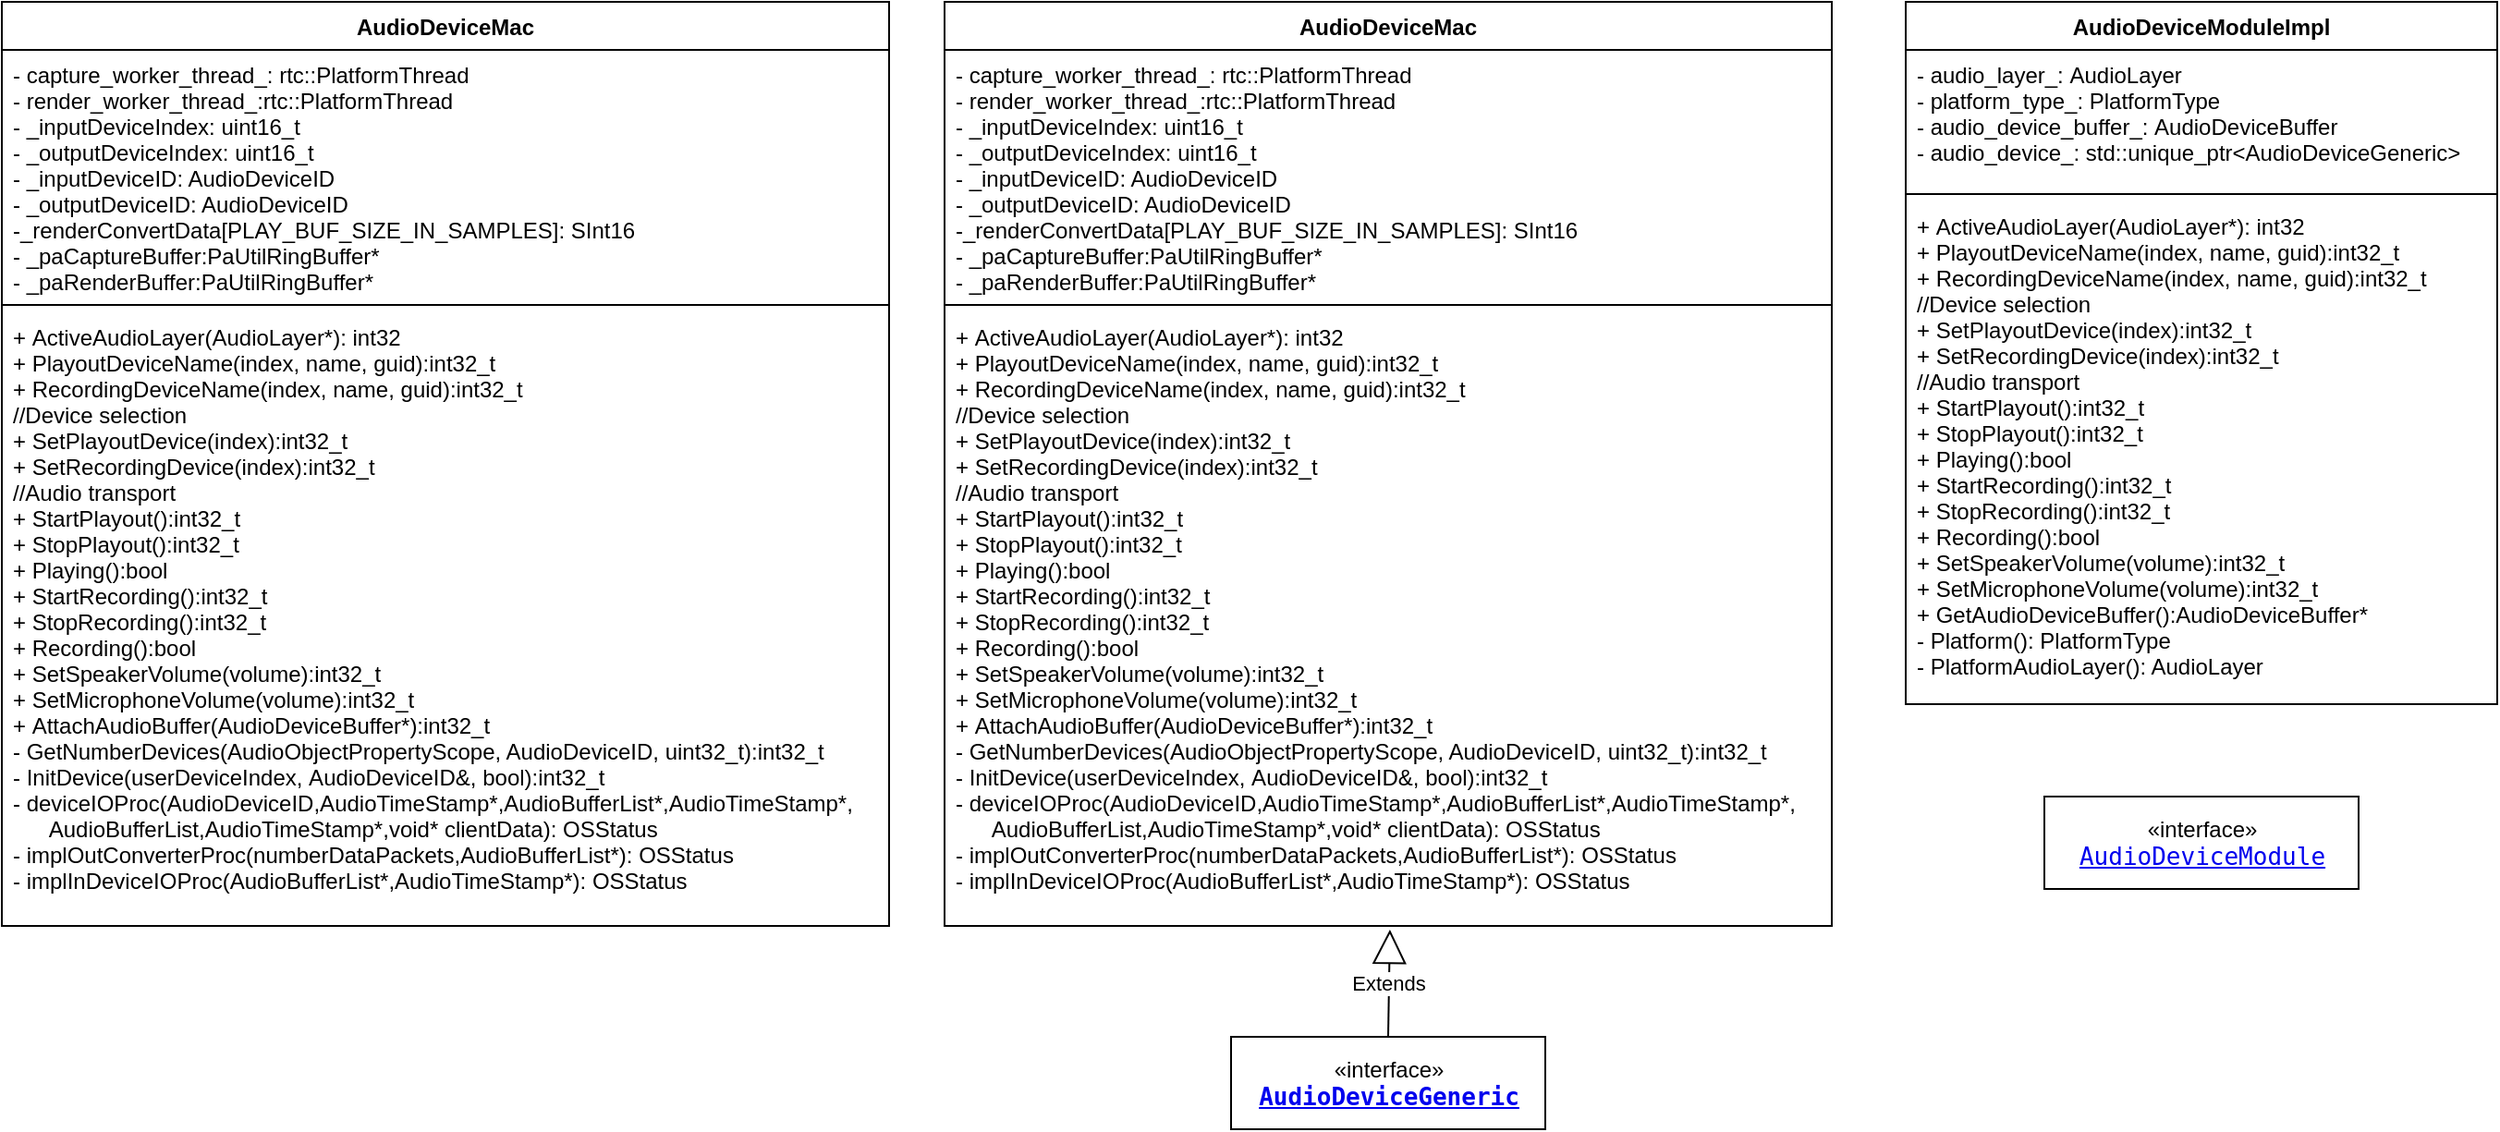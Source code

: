 <mxfile version="20.2.3" type="device"><diagram id="gL3dMlr4ZSZZ-PqIdcgo" name="Page-1"><mxGraphModel dx="2148" dy="807" grid="1" gridSize="10" guides="1" tooltips="1" connect="1" arrows="1" fold="1" page="1" pageScale="1" pageWidth="850" pageHeight="1100" math="0" shadow="0"><root><mxCell id="0"/><mxCell id="1" parent="0"/><mxCell id="tSdZ1zA5nIeRqifNY5Cp-5" value="«interface»&lt;br&gt;&lt;a style=&quot;margin: -2px; padding: 0px 1px; box-sizing: border-box; border: 1px solid var(--xref-highlight); background-color: var(--xref-highlight-bg); border-radius: 4px; font-weight: 700; line-height: 0; overflow: visible; font-family: monospace; font-size: medium; text-align: start;&quot; data-key=&quot;6&quot; href=&quot;https://source.chromium.org/chromium/chromium/src/+/main:third_party/webrtc/modules/audio_device/audio_device_generic.h;bpv=1;bpt=1;l=22?q=AudioDeviceGeneric&amp;amp;ss=chromium%2Fchromium%2Fsrc&amp;amp;gsn=AudioDeviceGeneric&amp;amp;gs=kythe%3A%2F%2Fchromium.googlesource.com%2Fchromium%2Fsrc%3Flang%3Dc%252B%252B%3Fpath%3Dthird_party%2Fwebrtc%2Fmodules%2Faudio_device%2Faudio_device_generic.h%23AudioDeviceGeneric%253Awebrtc%2523c%2523cLeHEBrK5U%2524&amp;amp;gs=kythe%3A%2F%2Fchromium.googlesource.com%2Fchromium%2Fsrc%3Flang%3Dc%252B%252B%3Fpath%3Dthird_party%2Fwebrtc%2Fmodules%2Faudio_device%2Faudio_device_generic.h%23Bg5LWwzLUpQQAksGptzv9gDgWvMpA4XOeLTCYvHdZNY&amp;amp;gs=kythe%3A%2F%2Fchromium.googlesource.com%2Fchromium%2Fsrc%3Flang%3Dc%252B%252B%3Fpath%3Dthird_party%2Fwebrtc%2Fmodules%2Faudio_device%2Faudio_device_generic.h%23ZMZvVP9vEWHmzzRj_f496SFlNFpTZhQgu2SZ_Eub1g8&quot; class=&quot;semantic-decoration highlight&quot;&gt;&lt;span style=&quot;margin: 0px; padding: 0px; box-sizing: border-box; border-color: var(--border); background-color: var(--search-match-selected-highlight); line-height: 0;&quot; class=&quot;search-match-layer search-match selected-match match-0&quot;&gt;AudioDeviceGeneric&lt;/span&gt;&lt;/a&gt;" style="html=1;" vertex="1" parent="1"><mxGeometry x="275" y="820" width="170" height="50" as="geometry"/></mxCell><mxCell id="tSdZ1zA5nIeRqifNY5Cp-6" value="AudioDeviceMac" style="swimlane;fontStyle=1;align=center;verticalAlign=top;childLayout=stackLayout;horizontal=1;startSize=26;horizontalStack=0;resizeParent=1;resizeParentMax=0;resizeLast=0;collapsible=1;marginBottom=0;" vertex="1" parent="1"><mxGeometry x="120" y="260" width="480" height="500" as="geometry"/></mxCell><mxCell id="tSdZ1zA5nIeRqifNY5Cp-7" value="- capture_worker_thread_: rtc::PlatformThread&#10;- render_worker_thread_:rtc::PlatformThread&#10;- _inputDeviceIndex: uint16_t&#10;- _outputDeviceIndex: uint16_t&#10;- _inputDeviceID: AudioDeviceID&#10;- _outputDeviceID: AudioDeviceID&#10;-_renderConvertData[PLAY_BUF_SIZE_IN_SAMPLES]: SInt16&#10;- _paCaptureBuffer:PaUtilRingBuffer*&#10;- _paRenderBuffer:PaUtilRingBuffer*" style="text;strokeColor=none;fillColor=none;align=left;verticalAlign=top;spacingLeft=4;spacingRight=4;overflow=hidden;rotatable=0;points=[[0,0.5],[1,0.5]];portConstraint=eastwest;" vertex="1" parent="tSdZ1zA5nIeRqifNY5Cp-6"><mxGeometry y="26" width="480" height="134" as="geometry"/></mxCell><mxCell id="tSdZ1zA5nIeRqifNY5Cp-8" value="" style="line;strokeWidth=1;fillColor=none;align=left;verticalAlign=middle;spacingTop=-1;spacingLeft=3;spacingRight=3;rotatable=0;labelPosition=right;points=[];portConstraint=eastwest;" vertex="1" parent="tSdZ1zA5nIeRqifNY5Cp-6"><mxGeometry y="160" width="480" height="8" as="geometry"/></mxCell><mxCell id="tSdZ1zA5nIeRqifNY5Cp-9" value="+ ActiveAudioLayer(AudioLayer*): int32&#10;+ PlayoutDeviceName(index, name, guid):int32_t&#10;+ RecordingDeviceName(index, name, guid):int32_t&#10;//Device selection&#10;+ SetPlayoutDevice(index):int32_t&#10;+ SetRecordingDevice(index):int32_t&#10;//Audio transport&#10;+ StartPlayout():int32_t&#10;+ StopPlayout():int32_t&#10;+ Playing():bool&#10;+ StartRecording():int32_t&#10;+ StopRecording():int32_t&#10;+ Recording():bool&#10;+ SetSpeakerVolume(volume):int32_t&#10;+ SetMicrophoneVolume(volume):int32_t&#10;+ AttachAudioBuffer(AudioDeviceBuffer*):int32_t&#10;- GetNumberDevices(AudioObjectPropertyScope, AudioDeviceID, uint32_t):int32_t&#10;- InitDevice(userDeviceIndex, AudioDeviceID&amp;, bool):int32_t&#10;- deviceIOProc(AudioDeviceID,AudioTimeStamp*,AudioBufferList*,AudioTimeStamp*,&#10;      AudioBufferList,AudioTimeStamp*,void* clientData): OSStatus&#10;- implOutConverterProc(numberDataPackets,AudioBufferList*): OSStatus&#10;- implInDeviceIOProc(AudioBufferList*,AudioTimeStamp*): OSStatus" style="text;strokeColor=none;fillColor=none;align=left;verticalAlign=top;spacingLeft=4;spacingRight=4;overflow=hidden;rotatable=0;points=[[0,0.5],[1,0.5]];portConstraint=eastwest;" vertex="1" parent="tSdZ1zA5nIeRqifNY5Cp-6"><mxGeometry y="168" width="480" height="332" as="geometry"/></mxCell><mxCell id="tSdZ1zA5nIeRqifNY5Cp-10" value="Extends" style="endArrow=block;endSize=16;endFill=0;html=1;rounded=0;exitX=0.5;exitY=0;exitDx=0;exitDy=0;entryX=0.502;entryY=1.006;entryDx=0;entryDy=0;entryPerimeter=0;" edge="1" parent="1" source="tSdZ1zA5nIeRqifNY5Cp-5" target="tSdZ1zA5nIeRqifNY5Cp-9"><mxGeometry width="160" relative="1" as="geometry"><mxPoint x="450" y="810" as="sourcePoint"/><mxPoint x="610" y="810" as="targetPoint"/></mxGeometry></mxCell><mxCell id="tSdZ1zA5nIeRqifNY5Cp-11" value="«interface»&lt;br&gt;&lt;a style=&quot;margin: 0px; padding: 0px; box-sizing: border-box; border-color: var(--border); font-family: monospace; font-size: medium; text-align: start;&quot; data-key=&quot;7&quot; href=&quot;https://source.chromium.org/chromium/chromium/src/+/main:third_party/webrtc/modules/audio_device/include/audio_device.h;drc=7aa346a8ba6f861859a392d241ee8246303e94c6;bpv=1;bpt=1;l=23?gsn=AudioDeviceModule&amp;amp;gs=kythe%3A%2F%2Fchromium.googlesource.com%2Fchromium%2Fsrc%3Flang%3Dc%252B%252B%3Fpath%3Dthird_party%2Fwebrtc%2Fmodules%2Faudio_device%2Finclude%2Faudio_device.h%23AudioDeviceModule%253Awebrtc%2523c%2523qFrwY6SmoW&amp;amp;gs=kythe%3A%2F%2Fchromium.googlesource.com%2Fchromium%2Fsrc%3Flang%3Dc%252B%252B%3Fpath%3Dthird_party%2Fwebrtc%2Fmedia%2Fbase%2Fmedia_engine.h%23NqIWqlcjI1RcIuITKgDZrtw6BlKCqLnGZv6ozorTFl0&amp;amp;gs=kythe%3A%2F%2Fchromium.googlesource.com%2Fchromium%2Fsrc%3Flang%3Dc%252B%252B%3Fpath%3Dthird_party%2Fwebrtc%2Fmodules%2Faudio_device%2Finclude%2Faudio_device.h%23atUQ_NCmfqXeVlp2wTKtGfszsT_YDQB_RMfw91oOTaw&amp;amp;gs=kythe%3A%2F%2Fchromium.googlesource.com%2Fchromium%2Fsrc%3Flang%3Dc%252B%252B%3Fpath%3Dthird_party%2Fwebrtc%2Fmodules%2Faudio_device%2Finclude%2Faudio_device.h%23w6YG0kKpJvwWQ6N4MXrarMlaNXPFuX_s39jf7SVkpMQ&quot; class=&quot;semantic-decoration&quot;&gt;AudioDeviceModule&lt;/a&gt;" style="html=1;" vertex="1" parent="1"><mxGeometry x="715" y="690" width="170" height="50" as="geometry"/></mxCell><mxCell id="tSdZ1zA5nIeRqifNY5Cp-12" value="AudioDeviceModuleImpl" style="swimlane;fontStyle=1;align=center;verticalAlign=top;childLayout=stackLayout;horizontal=1;startSize=26;horizontalStack=0;resizeParent=1;resizeParentMax=0;resizeLast=0;collapsible=1;marginBottom=0;" vertex="1" parent="1"><mxGeometry x="640" y="260" width="320" height="380" as="geometry"/></mxCell><mxCell id="tSdZ1zA5nIeRqifNY5Cp-13" value="- audio_layer_: AudioLayer&#10;- platform_type_: PlatformType&#10;- audio_device_buffer_: AudioDeviceBuffer&#10;- audio_device_: std::unique_ptr&lt;AudioDeviceGeneric&gt;" style="text;strokeColor=none;fillColor=none;align=left;verticalAlign=top;spacingLeft=4;spacingRight=4;overflow=hidden;rotatable=0;points=[[0,0.5],[1,0.5]];portConstraint=eastwest;" vertex="1" parent="tSdZ1zA5nIeRqifNY5Cp-12"><mxGeometry y="26" width="320" height="74" as="geometry"/></mxCell><mxCell id="tSdZ1zA5nIeRqifNY5Cp-14" value="" style="line;strokeWidth=1;fillColor=none;align=left;verticalAlign=middle;spacingTop=-1;spacingLeft=3;spacingRight=3;rotatable=0;labelPosition=right;points=[];portConstraint=eastwest;" vertex="1" parent="tSdZ1zA5nIeRqifNY5Cp-12"><mxGeometry y="100" width="320" height="8" as="geometry"/></mxCell><mxCell id="tSdZ1zA5nIeRqifNY5Cp-15" value="+ ActiveAudioLayer(AudioLayer*): int32&#10;+ PlayoutDeviceName(index, name, guid):int32_t&#10;+ RecordingDeviceName(index, name, guid):int32_t&#10;//Device selection&#10;+ SetPlayoutDevice(index):int32_t&#10;+ SetRecordingDevice(index):int32_t&#10;//Audio transport&#10;+ StartPlayout():int32_t&#10;+ StopPlayout():int32_t&#10;+ Playing():bool&#10;+ StartRecording():int32_t&#10;+ StopRecording():int32_t&#10;+ Recording():bool&#10;+ SetSpeakerVolume(volume):int32_t&#10;+ SetMicrophoneVolume(volume):int32_t&#10;+ GetAudioDeviceBuffer():AudioDeviceBuffer*&#10;- Platform(): PlatformType&#10;- PlatformAudioLayer(): AudioLayer" style="text;strokeColor=none;fillColor=none;align=left;verticalAlign=top;spacingLeft=4;spacingRight=4;overflow=hidden;rotatable=0;points=[[0,0.5],[1,0.5]];portConstraint=eastwest;" vertex="1" parent="tSdZ1zA5nIeRqifNY5Cp-12"><mxGeometry y="108" width="320" height="272" as="geometry"/></mxCell><mxCell id="tSdZ1zA5nIeRqifNY5Cp-16" value="AudioDeviceMac" style="swimlane;fontStyle=1;align=center;verticalAlign=top;childLayout=stackLayout;horizontal=1;startSize=26;horizontalStack=0;resizeParent=1;resizeParentMax=0;resizeLast=0;collapsible=1;marginBottom=0;" vertex="1" parent="1"><mxGeometry x="-390" y="260" width="480" height="500" as="geometry"/></mxCell><mxCell id="tSdZ1zA5nIeRqifNY5Cp-17" value="- capture_worker_thread_: rtc::PlatformThread&#10;- render_worker_thread_:rtc::PlatformThread&#10;- _inputDeviceIndex: uint16_t&#10;- _outputDeviceIndex: uint16_t&#10;- _inputDeviceID: AudioDeviceID&#10;- _outputDeviceID: AudioDeviceID&#10;-_renderConvertData[PLAY_BUF_SIZE_IN_SAMPLES]: SInt16&#10;- _paCaptureBuffer:PaUtilRingBuffer*&#10;- _paRenderBuffer:PaUtilRingBuffer*" style="text;strokeColor=none;fillColor=none;align=left;verticalAlign=top;spacingLeft=4;spacingRight=4;overflow=hidden;rotatable=0;points=[[0,0.5],[1,0.5]];portConstraint=eastwest;" vertex="1" parent="tSdZ1zA5nIeRqifNY5Cp-16"><mxGeometry y="26" width="480" height="134" as="geometry"/></mxCell><mxCell id="tSdZ1zA5nIeRqifNY5Cp-18" value="" style="line;strokeWidth=1;fillColor=none;align=left;verticalAlign=middle;spacingTop=-1;spacingLeft=3;spacingRight=3;rotatable=0;labelPosition=right;points=[];portConstraint=eastwest;" vertex="1" parent="tSdZ1zA5nIeRqifNY5Cp-16"><mxGeometry y="160" width="480" height="8" as="geometry"/></mxCell><mxCell id="tSdZ1zA5nIeRqifNY5Cp-19" value="+ ActiveAudioLayer(AudioLayer*): int32&#10;+ PlayoutDeviceName(index, name, guid):int32_t&#10;+ RecordingDeviceName(index, name, guid):int32_t&#10;//Device selection&#10;+ SetPlayoutDevice(index):int32_t&#10;+ SetRecordingDevice(index):int32_t&#10;//Audio transport&#10;+ StartPlayout():int32_t&#10;+ StopPlayout():int32_t&#10;+ Playing():bool&#10;+ StartRecording():int32_t&#10;+ StopRecording():int32_t&#10;+ Recording():bool&#10;+ SetSpeakerVolume(volume):int32_t&#10;+ SetMicrophoneVolume(volume):int32_t&#10;+ AttachAudioBuffer(AudioDeviceBuffer*):int32_t&#10;- GetNumberDevices(AudioObjectPropertyScope, AudioDeviceID, uint32_t):int32_t&#10;- InitDevice(userDeviceIndex, AudioDeviceID&amp;, bool):int32_t&#10;- deviceIOProc(AudioDeviceID,AudioTimeStamp*,AudioBufferList*,AudioTimeStamp*,&#10;      AudioBufferList,AudioTimeStamp*,void* clientData): OSStatus&#10;- implOutConverterProc(numberDataPackets,AudioBufferList*): OSStatus&#10;- implInDeviceIOProc(AudioBufferList*,AudioTimeStamp*): OSStatus" style="text;strokeColor=none;fillColor=none;align=left;verticalAlign=top;spacingLeft=4;spacingRight=4;overflow=hidden;rotatable=0;points=[[0,0.5],[1,0.5]];portConstraint=eastwest;" vertex="1" parent="tSdZ1zA5nIeRqifNY5Cp-16"><mxGeometry y="168" width="480" height="332" as="geometry"/></mxCell></root></mxGraphModel></diagram></mxfile>